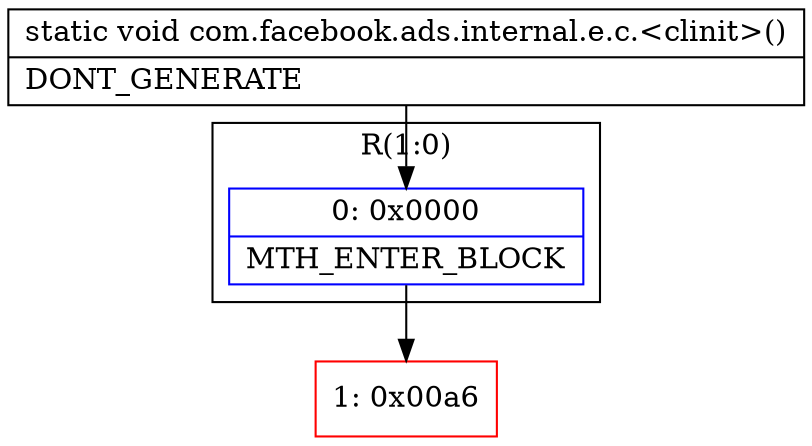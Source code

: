 digraph "CFG forcom.facebook.ads.internal.e.c.\<clinit\>()V" {
subgraph cluster_Region_1866026108 {
label = "R(1:0)";
node [shape=record,color=blue];
Node_0 [shape=record,label="{0\:\ 0x0000|MTH_ENTER_BLOCK\l}"];
}
Node_1 [shape=record,color=red,label="{1\:\ 0x00a6}"];
MethodNode[shape=record,label="{static void com.facebook.ads.internal.e.c.\<clinit\>()  | DONT_GENERATE\l}"];
MethodNode -> Node_0;
Node_0 -> Node_1;
}

